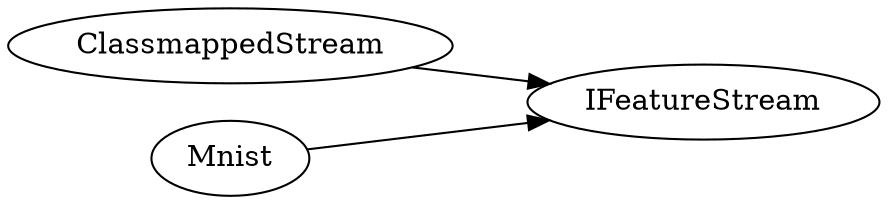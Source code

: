 
    digraph "graph12"
    {
        rankdir = "LR";
        size = "8,20";
        ratio = compress;
    "ClassmappedStream"->"IFeatureStream";
"Mnist"->"IFeatureStream";

    }
    